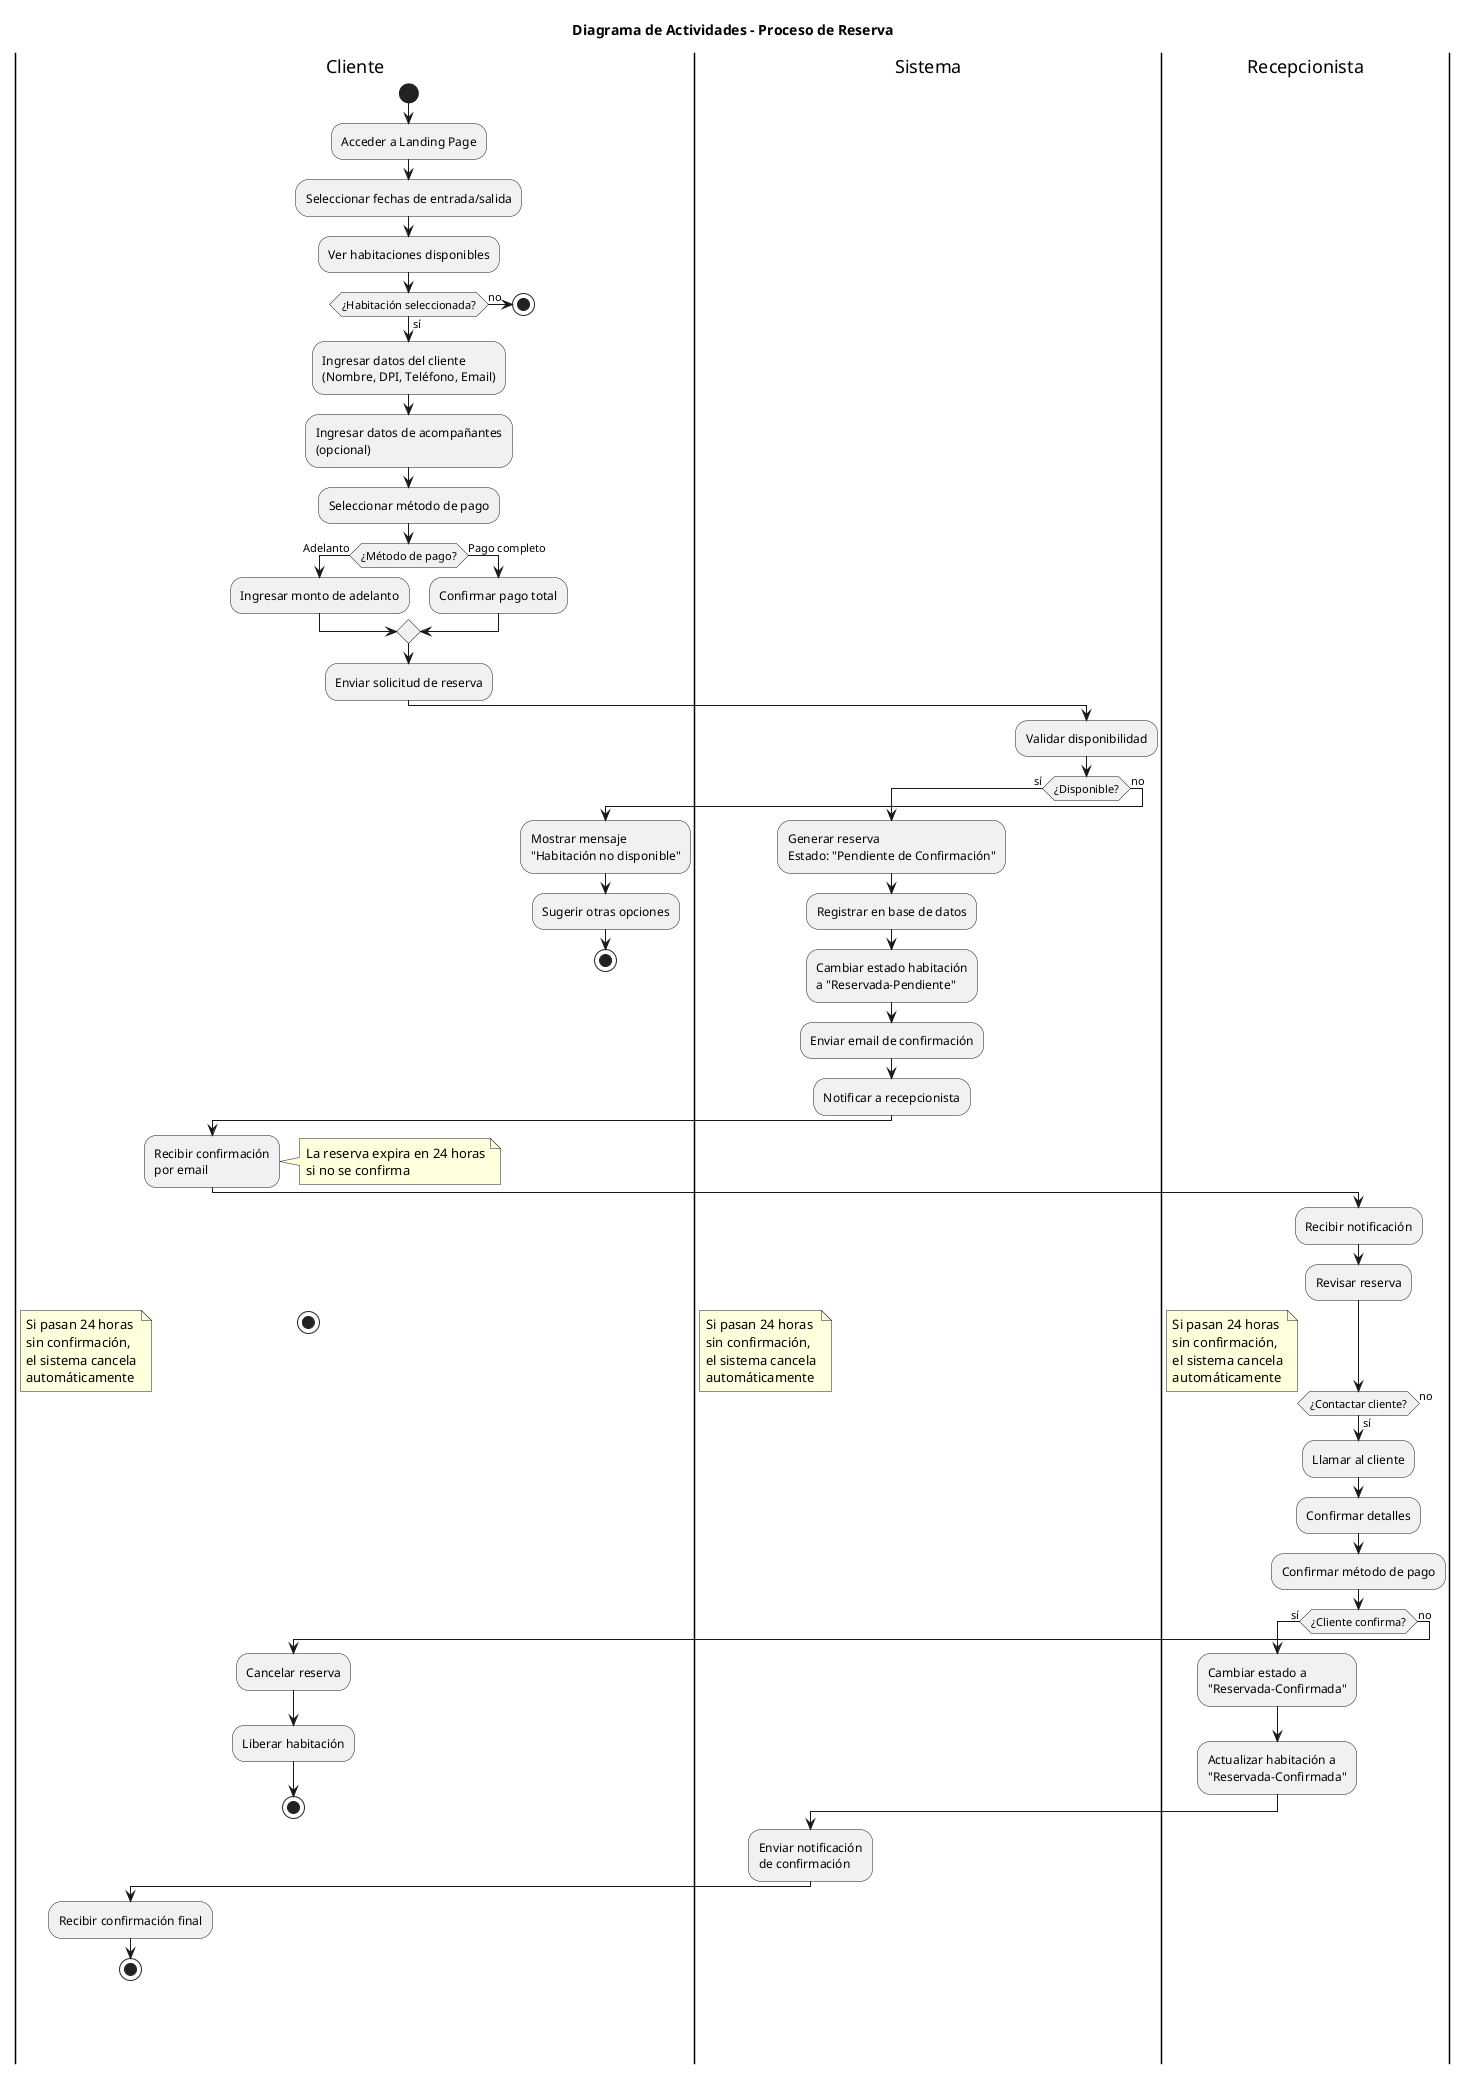 @startuml Proceso_de_Reserva
title Diagrama de Actividades - Proceso de Reserva

|Cliente|
start
:Acceder a Landing Page;
:Seleccionar fechas de entrada/salida;
:Ver habitaciones disponibles;

if (¿Habitación seleccionada?) then (sí)
  :Ingresar datos del cliente\n(Nombre, DPI, Teléfono, Email);
  :Ingresar datos de acompañantes\n(opcional);
  :Seleccionar método de pago;
  
  if (¿Método de pago?) then (Adelanto)
    :Ingresar monto de adelanto;
  else (Pago completo)
    :Confirmar pago total;
  endif
  
  :Enviar solicitud de reserva;
  
  |Sistema|
  :Validar disponibilidad;
  
  if (¿Disponible?) then (sí)
    :Generar reserva\nEstado: "Pendiente de Confirmación";
    :Registrar en base de datos;
    :Cambiar estado habitación\na "Reservada-Pendiente";
    :Enviar email de confirmación;
    :Notificar a recepcionista;
    
    |Cliente|
    :Recibir confirmación\npor email;
    note right
      La reserva expira en 24 horas
      si no se confirma
    end note
    
    |Recepcionista|
    :Recibir notificación;
    :Revisar reserva;
    
    if (¿Contactar cliente?) then (sí)
      :Llamar al cliente;
      :Confirmar detalles;
      :Confirmar método de pago;
      
      if (¿Cliente confirma?) then (sí)
        :Cambiar estado a\n"Reservada-Confirmada";
        :Actualizar habitación a\n"Reservada-Confirmada";
        
        |Sistema|
        :Enviar notificación\nde confirmación;
        
        |Cliente|
        :Recibir confirmación final;
        stop
      else (no)
        :Cancelar reserva;
        :Liberar habitación;
        stop
      endif
    else (no)
      note right
        Si pasan 24 horas
        sin confirmación,
        el sistema cancela
        automáticamente
      end note
      stop
    endif
    
  else (no)
    |Cliente|
    :Mostrar mensaje\n"Habitación no disponible";
    :Sugerir otras opciones;
    stop
  endif
  
else (no)
  stop
endif

@enduml
